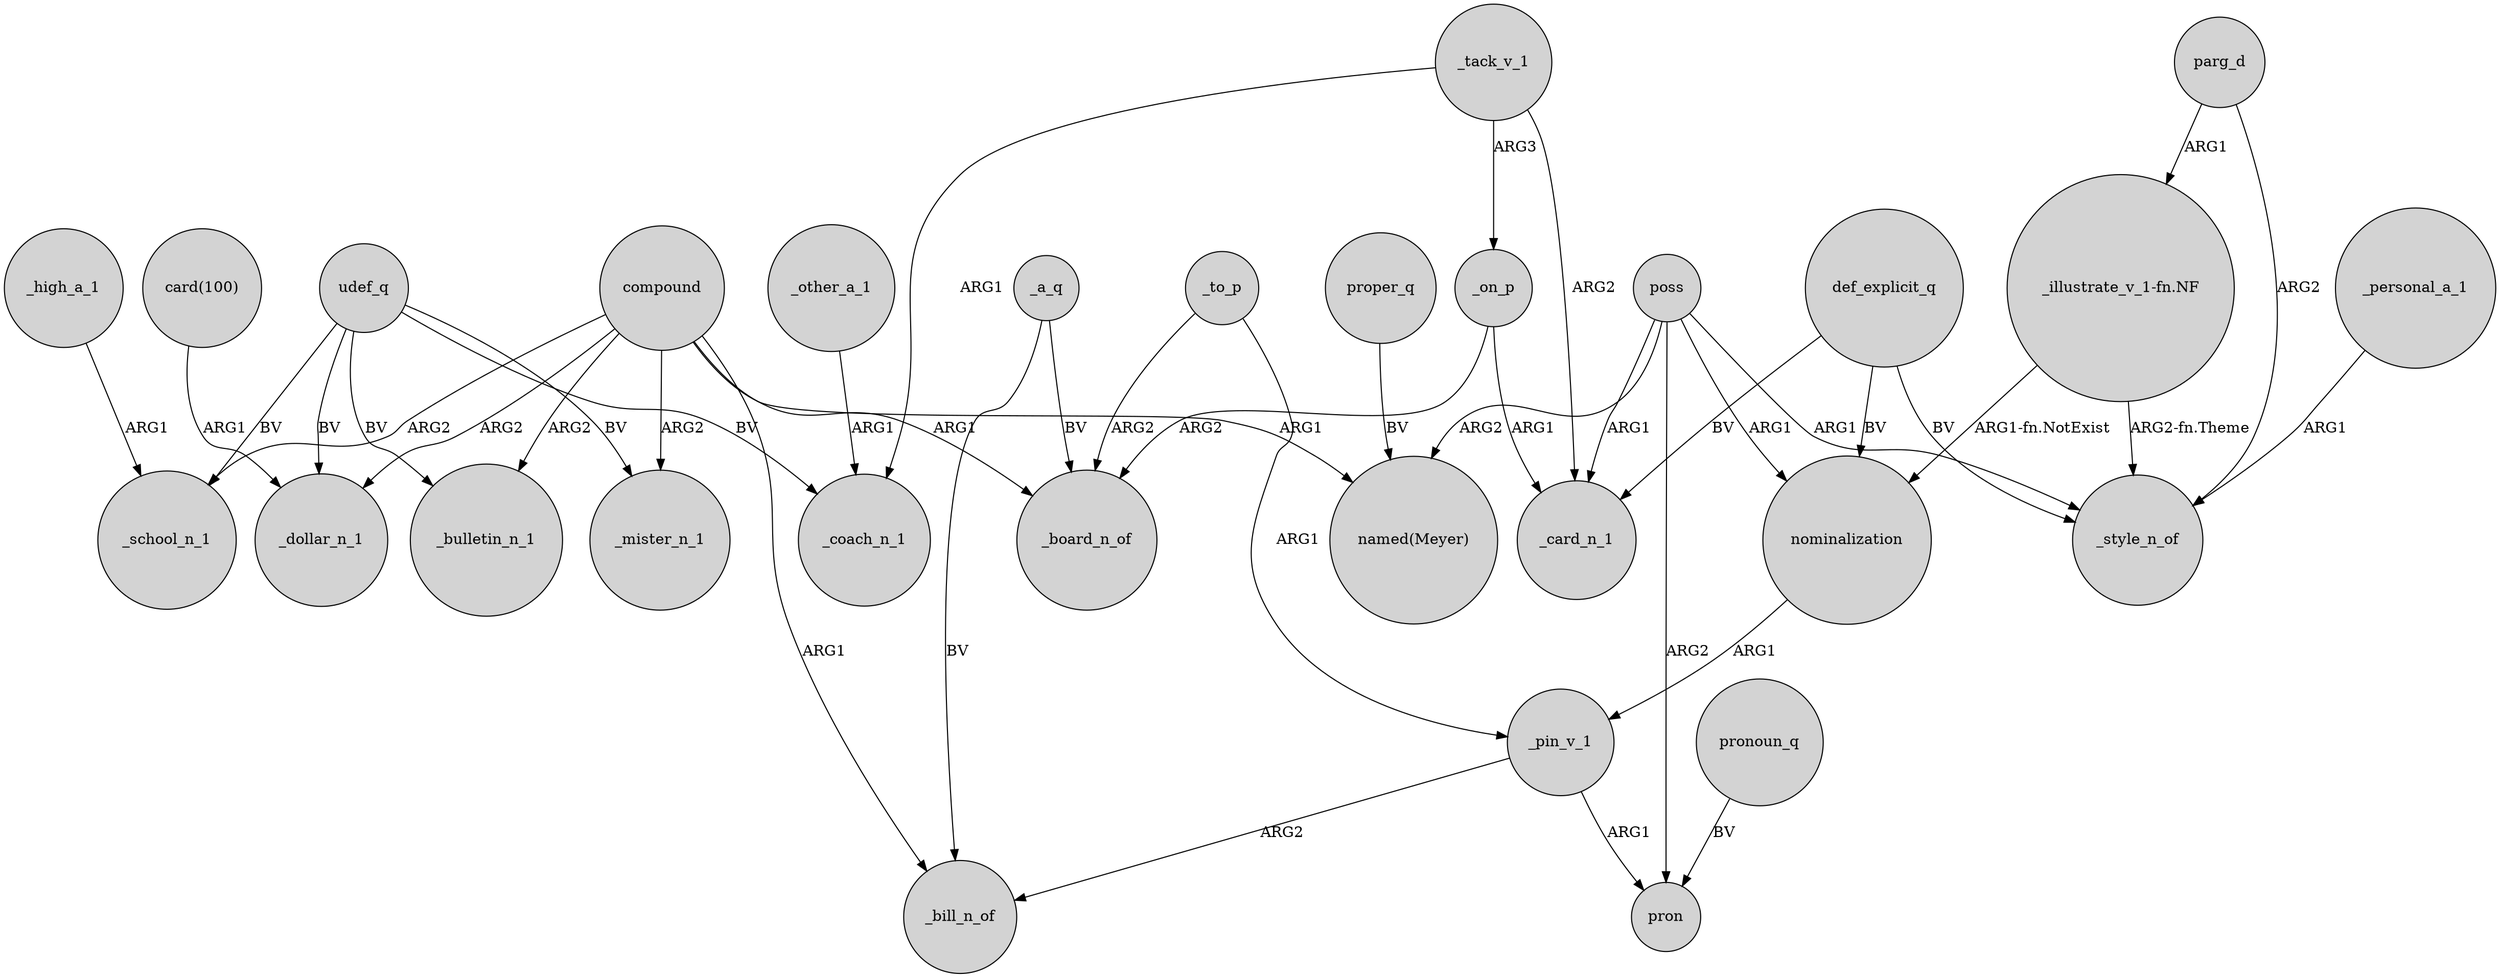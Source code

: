 digraph {
	node [shape=circle style=filled]
	_on_p -> _card_n_1 [label=ARG1]
	_high_a_1 -> _school_n_1 [label=ARG1]
	parg_d -> "_illustrate_v_1-fn.NF" [label=ARG1]
	poss -> _card_n_1 [label=ARG1]
	poss -> pron [label=ARG2]
	compound -> _bill_n_of [label=ARG1]
	_a_q -> _bill_n_of [label=BV]
	compound -> _board_n_of [label=ARG1]
	compound -> _mister_n_1 [label=ARG2]
	"_illustrate_v_1-fn.NF" -> _style_n_of [label="ARG2-fn.Theme"]
	_tack_v_1 -> _on_p [label=ARG3]
	_a_q -> _board_n_of [label=BV]
	udef_q -> _mister_n_1 [label=BV]
	_to_p -> _board_n_of [label=ARG2]
	def_explicit_q -> _card_n_1 [label=BV]
	"card(100)" -> _dollar_n_1 [label=ARG1]
	udef_q -> _bulletin_n_1 [label=BV]
	poss -> "named(Meyer)" [label=ARG2]
	proper_q -> "named(Meyer)" [label=BV]
	_tack_v_1 -> _coach_n_1 [label=ARG1]
	poss -> nominalization [label=ARG1]
	compound -> "named(Meyer)" [label=ARG1]
	_other_a_1 -> _coach_n_1 [label=ARG1]
	compound -> _bulletin_n_1 [label=ARG2]
	nominalization -> _pin_v_1 [label=ARG1]
	pronoun_q -> pron [label=BV]
	_to_p -> _pin_v_1 [label=ARG1]
	parg_d -> _style_n_of [label=ARG2]
	_pin_v_1 -> pron [label=ARG1]
	"_illustrate_v_1-fn.NF" -> nominalization [label="ARG1-fn.NotExist"]
	udef_q -> _coach_n_1 [label=BV]
	_tack_v_1 -> _card_n_1 [label=ARG2]
	_on_p -> _board_n_of [label=ARG2]
	def_explicit_q -> nominalization [label=BV]
	poss -> _style_n_of [label=ARG1]
	_personal_a_1 -> _style_n_of [label=ARG1]
	compound -> _school_n_1 [label=ARG2]
	compound -> _dollar_n_1 [label=ARG2]
	udef_q -> _school_n_1 [label=BV]
	def_explicit_q -> _style_n_of [label=BV]
	_pin_v_1 -> _bill_n_of [label=ARG2]
	udef_q -> _dollar_n_1 [label=BV]
}
